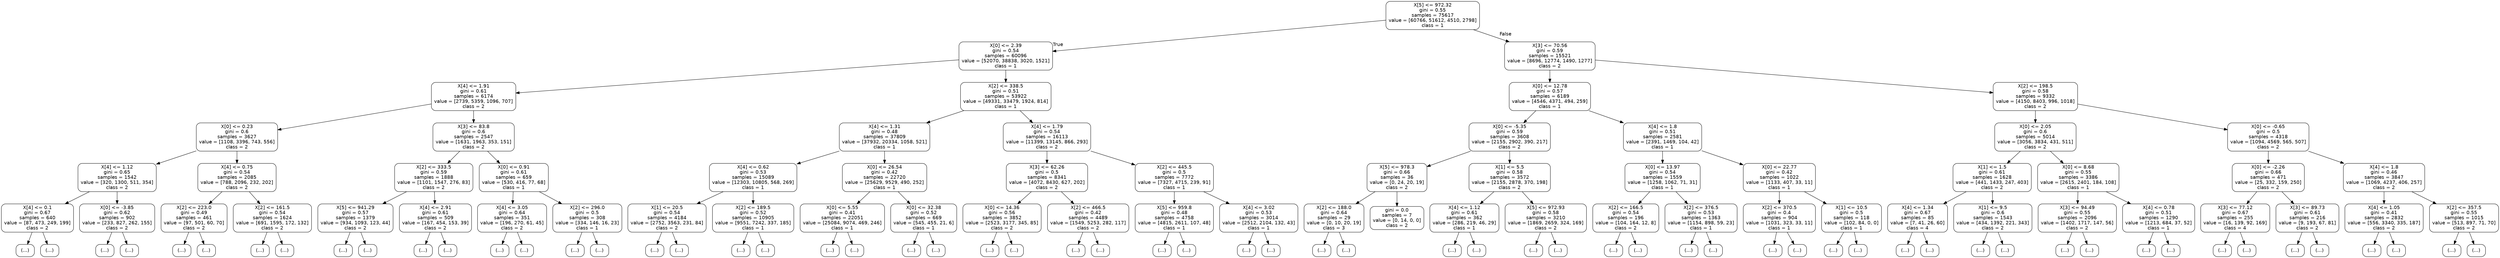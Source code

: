 digraph Tree {
node [shape=box, style="rounded", color="black", fontname="helvetica"] ;
edge [fontname="helvetica"] ;
0 [label="X[5] <= 972.32\ngini = 0.55\nsamples = 75617\nvalue = [60766, 51612, 4510, 2798]\nclass = 1"] ;
1 [label="X[0] <= 2.39\ngini = 0.54\nsamples = 60096\nvalue = [52070, 38838, 3020, 1521]\nclass = 1"] ;
0 -> 1 [labeldistance=2.5, labelangle=45, headlabel="True"] ;
2 [label="X[4] <= 1.91\ngini = 0.61\nsamples = 6174\nvalue = [2739, 5359, 1096, 707]\nclass = 2"] ;
1 -> 2 ;
3 [label="X[0] <= 0.23\ngini = 0.6\nsamples = 3627\nvalue = [1108, 3396, 743, 556]\nclass = 2"] ;
2 -> 3 ;
4 [label="X[4] <= 1.12\ngini = 0.65\nsamples = 1542\nvalue = [320, 1300, 511, 354]\nclass = 2"] ;
3 -> 4 ;
5 [label="X[4] <= 0.1\ngini = 0.67\nsamples = 640\nvalue = [87, 473, 249, 199]\nclass = 2"] ;
4 -> 5 ;
6 [label="(...)"] ;
5 -> 6 ;
7 [label="(...)"] ;
5 -> 7 ;
450 [label="X[0] <= -3.85\ngini = 0.62\nsamples = 902\nvalue = [233, 827, 262, 155]\nclass = 2"] ;
4 -> 450 ;
451 [label="(...)"] ;
450 -> 451 ;
528 [label="(...)"] ;
450 -> 528 ;
1109 [label="X[4] <= 0.75\ngini = 0.54\nsamples = 2085\nvalue = [788, 2096, 232, 202]\nclass = 2"] ;
3 -> 1109 ;
1110 [label="X[2] <= 223.0\ngini = 0.49\nsamples = 461\nvalue = [97, 501, 60, 70]\nclass = 2"] ;
1109 -> 1110 ;
1111 [label="(...)"] ;
1110 -> 1111 ;
1328 [label="(...)"] ;
1110 -> 1328 ;
1421 [label="X[2] <= 161.5\ngini = 0.54\nsamples = 1624\nvalue = [691, 1595, 172, 132]\nclass = 2"] ;
1109 -> 1421 ;
1422 [label="(...)"] ;
1421 -> 1422 ;
1903 [label="(...)"] ;
1421 -> 1903 ;
2492 [label="X[3] <= 83.8\ngini = 0.6\nsamples = 2547\nvalue = [1631, 1963, 353, 151]\nclass = 2"] ;
2 -> 2492 ;
2493 [label="X[2] <= 333.5\ngini = 0.59\nsamples = 1888\nvalue = [1101, 1547, 276, 83]\nclass = 2"] ;
2492 -> 2493 ;
2494 [label="X[5] <= 941.29\ngini = 0.57\nsamples = 1379\nvalue = [934, 1093, 123, 44]\nclass = 2"] ;
2493 -> 2494 ;
2495 [label="(...)"] ;
2494 -> 2495 ;
2500 [label="(...)"] ;
2494 -> 2500 ;
3293 [label="X[4] <= 2.91\ngini = 0.61\nsamples = 509\nvalue = [167, 454, 153, 39]\nclass = 2"] ;
2493 -> 3293 ;
3294 [label="(...)"] ;
3293 -> 3294 ;
3545 [label="(...)"] ;
3293 -> 3545 ;
3638 [label="X[0] <= 0.91\ngini = 0.61\nsamples = 659\nvalue = [530, 416, 77, 68]\nclass = 1"] ;
2492 -> 3638 ;
3639 [label="X[4] <= 3.05\ngini = 0.64\nsamples = 351\nvalue = [196, 270, 61, 45]\nclass = 2"] ;
3638 -> 3639 ;
3640 [label="(...)"] ;
3639 -> 3640 ;
3883 [label="(...)"] ;
3639 -> 3883 ;
3902 [label="X[2] <= 296.0\ngini = 0.5\nsamples = 308\nvalue = [334, 146, 16, 23]\nclass = 1"] ;
3638 -> 3902 ;
3903 [label="(...)"] ;
3902 -> 3903 ;
4024 [label="(...)"] ;
3902 -> 4024 ;
4063 [label="X[2] <= 338.5\ngini = 0.51\nsamples = 53922\nvalue = [49331, 33479, 1924, 814]\nclass = 1"] ;
1 -> 4063 ;
4064 [label="X[4] <= 1.31\ngini = 0.48\nsamples = 37809\nvalue = [37932, 20334, 1058, 521]\nclass = 1"] ;
4063 -> 4064 ;
4065 [label="X[4] <= 0.62\ngini = 0.53\nsamples = 15089\nvalue = [12303, 10805, 568, 269]\nclass = 1"] ;
4064 -> 4065 ;
4066 [label="X[1] <= 20.5\ngini = 0.54\nsamples = 4184\nvalue = [2752, 3563, 231, 84]\nclass = 2"] ;
4065 -> 4066 ;
4067 [label="(...)"] ;
4066 -> 4067 ;
5900 [label="(...)"] ;
4066 -> 5900 ;
6839 [label="X[2] <= 189.5\ngini = 0.52\nsamples = 10905\nvalue = [9551, 7242, 337, 185]\nclass = 1"] ;
4065 -> 6839 ;
6840 [label="(...)"] ;
6839 -> 6840 ;
10803 [label="(...)"] ;
6839 -> 10803 ;
14042 [label="X[0] <= 26.54\ngini = 0.42\nsamples = 22720\nvalue = [25629, 9529, 490, 252]\nclass = 1"] ;
4064 -> 14042 ;
14043 [label="X[0] <= 5.55\ngini = 0.41\nsamples = 22051\nvalue = [25084, 9074, 469, 246]\nclass = 1"] ;
14042 -> 14043 ;
14044 [label="(...)"] ;
14043 -> 14044 ;
16067 [label="(...)"] ;
14043 -> 16067 ;
25960 [label="X[0] <= 32.38\ngini = 0.52\nsamples = 669\nvalue = [545, 455, 21, 6]\nclass = 1"] ;
14042 -> 25960 ;
25961 [label="(...)"] ;
25960 -> 25961 ;
26364 [label="(...)"] ;
25960 -> 26364 ;
26375 [label="X[4] <= 1.79\ngini = 0.54\nsamples = 16113\nvalue = [11399, 13145, 866, 293]\nclass = 2"] ;
4063 -> 26375 ;
26376 [label="X[3] <= 62.26\ngini = 0.5\nsamples = 8341\nvalue = [4072, 8430, 627, 202]\nclass = 2"] ;
26375 -> 26376 ;
26377 [label="X[0] <= 14.36\ngini = 0.56\nsamples = 3852\nvalue = [2523, 3177, 345, 85]\nclass = 2"] ;
26376 -> 26377 ;
26378 [label="(...)"] ;
26377 -> 26378 ;
26963 [label="(...)"] ;
26377 -> 26963 ;
29108 [label="X[2] <= 466.5\ngini = 0.42\nsamples = 4489\nvalue = [1549, 5253, 282, 117]\nclass = 2"] ;
26376 -> 29108 ;
29109 [label="(...)"] ;
29108 -> 29109 ;
30912 [label="(...)"] ;
29108 -> 30912 ;
31697 [label="X[2] <= 445.5\ngini = 0.5\nsamples = 7772\nvalue = [7327, 4715, 239, 91]\nclass = 1"] ;
26375 -> 31697 ;
31698 [label="X[5] <= 959.8\ngini = 0.48\nsamples = 4758\nvalue = [4815, 2611, 107, 48]\nclass = 1"] ;
31697 -> 31698 ;
31699 [label="(...)"] ;
31698 -> 31699 ;
32322 [label="(...)"] ;
31698 -> 32322 ;
34581 [label="X[4] <= 3.02\ngini = 0.53\nsamples = 3014\nvalue = [2512, 2104, 132, 43]\nclass = 1"] ;
31697 -> 34581 ;
34582 [label="(...)"] ;
34581 -> 34582 ;
36125 [label="(...)"] ;
34581 -> 36125 ;
36510 [label="X[3] <= 70.56\ngini = 0.59\nsamples = 15521\nvalue = [8696, 12774, 1490, 1277]\nclass = 2"] ;
0 -> 36510 [labeldistance=2.5, labelangle=-45, headlabel="False"] ;
36511 [label="X[0] <= 12.78\ngini = 0.57\nsamples = 6189\nvalue = [4546, 4371, 494, 259]\nclass = 1"] ;
36510 -> 36511 ;
36512 [label="X[0] <= -5.35\ngini = 0.59\nsamples = 3608\nvalue = [2155, 2902, 390, 217]\nclass = 2"] ;
36511 -> 36512 ;
36513 [label="X[5] <= 978.3\ngini = 0.66\nsamples = 36\nvalue = [0, 24, 20, 19]\nclass = 2"] ;
36512 -> 36513 ;
36514 [label="X[2] <= 188.0\ngini = 0.64\nsamples = 29\nvalue = [0, 10, 20, 19]\nclass = 3"] ;
36513 -> 36514 ;
36515 [label="(...)"] ;
36514 -> 36515 ;
36522 [label="(...)"] ;
36514 -> 36522 ;
36533 [label="gini = 0.0\nsamples = 7\nvalue = [0, 14, 0, 0]\nclass = 2"] ;
36513 -> 36533 ;
36534 [label="X[1] <= 5.5\ngini = 0.58\nsamples = 3572\nvalue = [2155, 2878, 370, 198]\nclass = 2"] ;
36512 -> 36534 ;
36535 [label="X[4] <= 1.12\ngini = 0.61\nsamples = 362\nvalue = [286, 219, 46, 29]\nclass = 1"] ;
36534 -> 36535 ;
36536 [label="(...)"] ;
36535 -> 36536 ;
36593 [label="(...)"] ;
36535 -> 36593 ;
36782 [label="X[5] <= 972.93\ngini = 0.58\nsamples = 3210\nvalue = [1869, 2659, 324, 169]\nclass = 2"] ;
36534 -> 36782 ;
36783 [label="(...)"] ;
36782 -> 36783 ;
36990 [label="(...)"] ;
36782 -> 36990 ;
38941 [label="X[4] <= 1.8\ngini = 0.51\nsamples = 2581\nvalue = [2391, 1469, 104, 42]\nclass = 1"] ;
36511 -> 38941 ;
38942 [label="X[0] <= 13.97\ngini = 0.54\nsamples = 1559\nvalue = [1258, 1062, 71, 31]\nclass = 1"] ;
38941 -> 38942 ;
38943 [label="X[2] <= 166.5\ngini = 0.54\nsamples = 196\nvalue = [104, 164, 12, 8]\nclass = 2"] ;
38942 -> 38943 ;
38944 [label="(...)"] ;
38943 -> 38944 ;
38967 [label="(...)"] ;
38943 -> 38967 ;
39064 [label="X[2] <= 376.5\ngini = 0.53\nsamples = 1363\nvalue = [1154, 898, 59, 23]\nclass = 1"] ;
38942 -> 39064 ;
39065 [label="(...)"] ;
39064 -> 39065 ;
39638 [label="(...)"] ;
39064 -> 39638 ;
39931 [label="X[0] <= 22.77\ngini = 0.42\nsamples = 1022\nvalue = [1133, 407, 33, 11]\nclass = 1"] ;
38941 -> 39931 ;
39932 [label="X[2] <= 370.5\ngini = 0.4\nsamples = 904\nvalue = [1031, 323, 33, 11]\nclass = 1"] ;
39931 -> 39932 ;
39933 [label="(...)"] ;
39932 -> 39933 ;
40158 [label="(...)"] ;
39932 -> 40158 ;
40333 [label="X[1] <= 10.5\ngini = 0.5\nsamples = 118\nvalue = [102, 84, 0, 0]\nclass = 1"] ;
39931 -> 40333 ;
40334 [label="(...)"] ;
40333 -> 40334 ;
40367 [label="(...)"] ;
40333 -> 40367 ;
40398 [label="X[2] <= 198.5\ngini = 0.58\nsamples = 9332\nvalue = [4150, 8403, 996, 1018]\nclass = 2"] ;
36510 -> 40398 ;
40399 [label="X[0] <= 2.05\ngini = 0.6\nsamples = 5014\nvalue = [3056, 3834, 431, 511]\nclass = 2"] ;
40398 -> 40399 ;
40400 [label="X[1] <= 1.5\ngini = 0.61\nsamples = 1628\nvalue = [441, 1433, 247, 403]\nclass = 2"] ;
40399 -> 40400 ;
40401 [label="X[4] <= 1.34\ngini = 0.67\nsamples = 85\nvalue = [7, 41, 26, 60]\nclass = 4"] ;
40400 -> 40401 ;
40402 [label="(...)"] ;
40401 -> 40402 ;
40429 [label="(...)"] ;
40401 -> 40429 ;
40448 [label="X[1] <= 9.5\ngini = 0.6\nsamples = 1543\nvalue = [434, 1392, 221, 343]\nclass = 2"] ;
40400 -> 40448 ;
40449 [label="(...)"] ;
40448 -> 40449 ;
40644 [label="(...)"] ;
40448 -> 40644 ;
41265 [label="X[0] <= 8.68\ngini = 0.55\nsamples = 3386\nvalue = [2615, 2401, 184, 108]\nclass = 1"] ;
40399 -> 41265 ;
41266 [label="X[3] <= 94.49\ngini = 0.55\nsamples = 2096\nvalue = [1402, 1717, 147, 56]\nclass = 2"] ;
41265 -> 41266 ;
41267 [label="(...)"] ;
41266 -> 41267 ;
42496 [label="(...)"] ;
41266 -> 42496 ;
42537 [label="X[4] <= 0.78\ngini = 0.51\nsamples = 1290\nvalue = [1213, 684, 37, 52]\nclass = 1"] ;
41265 -> 42537 ;
42538 [label="(...)"] ;
42537 -> 42538 ;
42777 [label="(...)"] ;
42537 -> 42777 ;
43286 [label="X[0] <= -0.65\ngini = 0.5\nsamples = 4318\nvalue = [1094, 4569, 565, 507]\nclass = 2"] ;
40398 -> 43286 ;
43287 [label="X[0] <= -2.26\ngini = 0.66\nsamples = 471\nvalue = [25, 332, 159, 250]\nclass = 2"] ;
43286 -> 43287 ;
43288 [label="X[3] <= 77.12\ngini = 0.67\nsamples = 255\nvalue = [16, 139, 92, 169]\nclass = 4"] ;
43287 -> 43288 ;
43289 [label="(...)"] ;
43288 -> 43289 ;
43342 [label="(...)"] ;
43288 -> 43342 ;
43453 [label="X[3] <= 89.73\ngini = 0.61\nsamples = 216\nvalue = [9, 193, 67, 81]\nclass = 2"] ;
43287 -> 43453 ;
43454 [label="(...)"] ;
43453 -> 43454 ;
43569 [label="(...)"] ;
43453 -> 43569 ;
43596 [label="X[4] <= 1.8\ngini = 0.46\nsamples = 3847\nvalue = [1069, 4237, 406, 257]\nclass = 2"] ;
43286 -> 43596 ;
43597 [label="X[4] <= 1.05\ngini = 0.41\nsamples = 2832\nvalue = [556, 3340, 335, 187]\nclass = 2"] ;
43596 -> 43597 ;
43598 [label="(...)"] ;
43597 -> 43598 ;
44381 [label="(...)"] ;
43597 -> 44381 ;
45226 [label="X[2] <= 357.5\ngini = 0.55\nsamples = 1015\nvalue = [513, 897, 71, 70]\nclass = 2"] ;
43596 -> 45226 ;
45227 [label="(...)"] ;
45226 -> 45227 ;
45700 [label="(...)"] ;
45226 -> 45700 ;
}